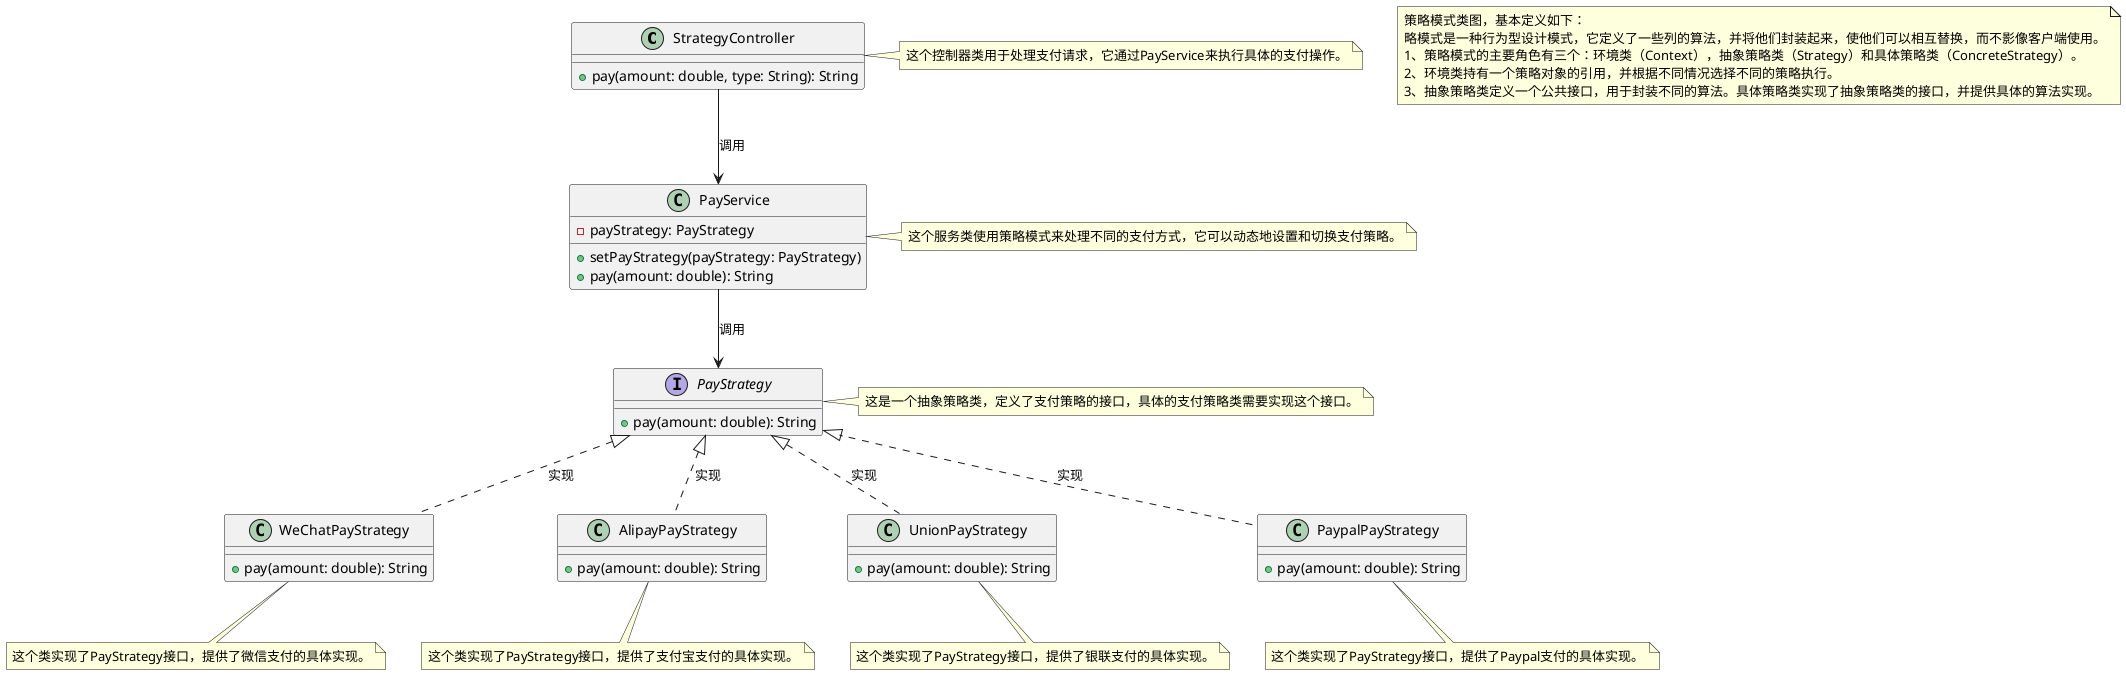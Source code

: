 @startuml

class StrategyController {
    + pay(amount: double, type: String): String
}
note right:这个控制器类用于处理支付请求，它通过PayService来执行具体的支付操作。

class PayService {
    - payStrategy: PayStrategy
    + setPayStrategy(payStrategy: PayStrategy)
    + pay(amount: double): String
}
note right:这个服务类使用策略模式来处理不同的支付方式，它可以动态地设置和切换支付策略。

interface PayStrategy {
    + pay(amount: double): String
}
note right:这是一个抽象策略类，定义了支付策略的接口，具体的支付策略类需要实现这个接口。

class WeChatPayStrategy {
    + pay(amount: double): String
}
note bottom:这个类实现了PayStrategy接口，提供了微信支付的具体实现。

class AlipayPayStrategy {
    + pay(amount: double): String
}
note bottom:这个类实现了PayStrategy接口，提供了支付宝支付的具体实现。


class UnionPayStrategy {
    + pay(amount: double): String
}
note bottom:这个类实现了PayStrategy接口，提供了银联支付的具体实现。

class PaypalPayStrategy {
    + pay(amount: double): String
}
note bottom:这个类实现了PayStrategy接口，提供了Paypal支付的具体实现。

StrategyController --> PayService:调用
PayService --> PayStrategy:调用
PayStrategy <|.. WeChatPayStrategy:实现
PayStrategy <|.. AlipayPayStrategy:实现
PayStrategy <|.. UnionPayStrategy:实现
PayStrategy <|.. PaypalPayStrategy:实现
note as desc
    策略模式类图，基本定义如下：
    略模式是一种行为型设计模式，它定义了一些列的算法，并将他们封装起来，使他们可以相互替换，而不影像客户端使用。
    1、策略模式的主要角色有三个：环境类（Context），抽象策略类（Strategy）和具体策略类（ConcreteStrategy）。
    2、环境类持有一个策略对象的引用，并根据不同情况选择不同的策略执行。
    3、抽象策略类定义一个公共接口，用于封装不同的算法。具体策略类实现了抽象策略类的接口，并提供具体的算法实现。
end note

@enduml
